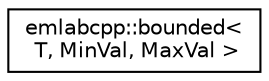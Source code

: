 digraph "Graphical Class Hierarchy"
{
 // LATEX_PDF_SIZE
  edge [fontname="Helvetica",fontsize="10",labelfontname="Helvetica",labelfontsize="10"];
  node [fontname="Helvetica",fontsize="10",shape=record];
  rankdir="LR";
  Node0 [label="emlabcpp::bounded\<\l T, MinVal, MaxVal \>",height=0.2,width=0.4,color="black", fillcolor="white", style="filled",URL="$classemlabcpp_1_1bounded.html",tooltip="Bounded type represents a overlay over type T which is constrained between MinVal and MaxVal as compi..."];
}
